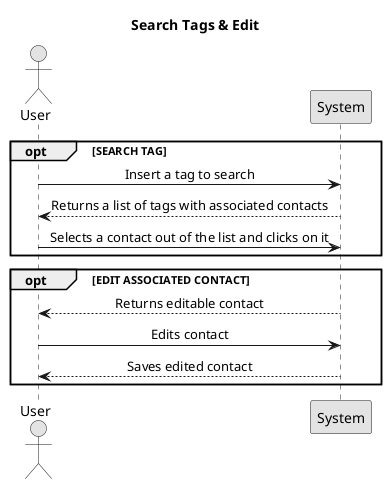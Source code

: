 @startuml core10.1.3_analysis_SearchTags.png

skinparam sequenceMessageAlign center
skinparam monochrome true

title Search Tags & Edit

actor User
participant "System" as s
opt **SEARCH TAG**
User->s: Insert a tag to search
s-->User: Returns a list of tags with associated contacts
User->s: Selects a contact out of the list and clicks on it
end
opt **EDIT ASSOCIATED CONTACT**
s-->User: Returns editable contact
User->s: Edits contact
s-->User: Saves edited contact
end
@enduml
